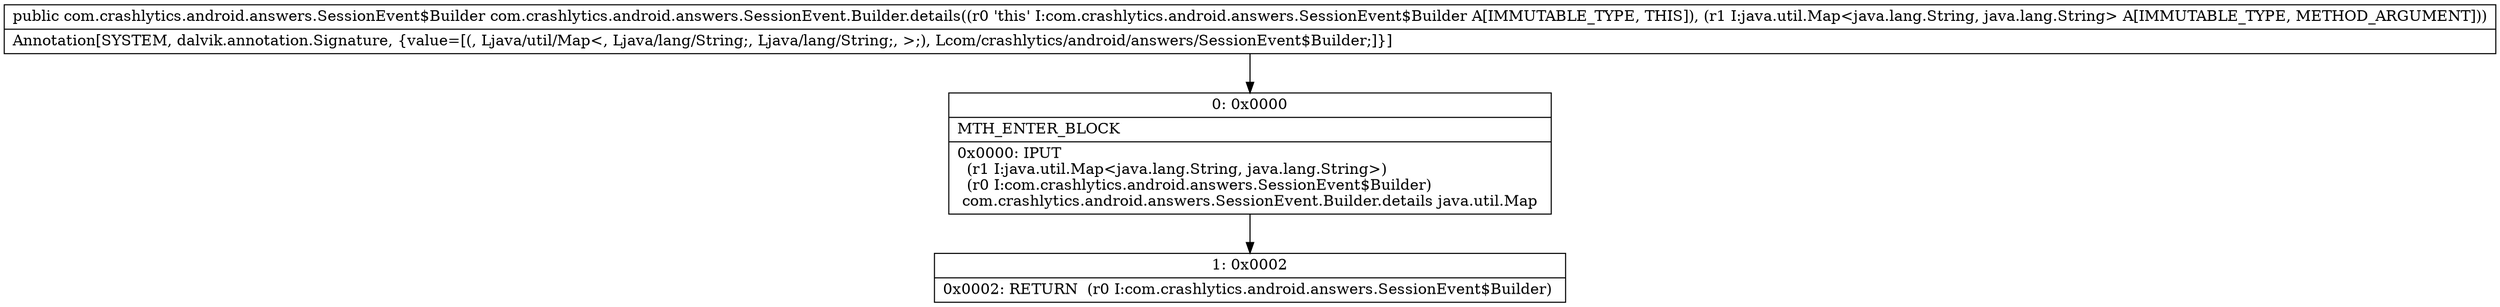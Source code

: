 digraph "CFG forcom.crashlytics.android.answers.SessionEvent.Builder.details(Ljava\/util\/Map;)Lcom\/crashlytics\/android\/answers\/SessionEvent$Builder;" {
Node_0 [shape=record,label="{0\:\ 0x0000|MTH_ENTER_BLOCK\l|0x0000: IPUT  \l  (r1 I:java.util.Map\<java.lang.String, java.lang.String\>)\l  (r0 I:com.crashlytics.android.answers.SessionEvent$Builder)\l com.crashlytics.android.answers.SessionEvent.Builder.details java.util.Map \l}"];
Node_1 [shape=record,label="{1\:\ 0x0002|0x0002: RETURN  (r0 I:com.crashlytics.android.answers.SessionEvent$Builder) \l}"];
MethodNode[shape=record,label="{public com.crashlytics.android.answers.SessionEvent$Builder com.crashlytics.android.answers.SessionEvent.Builder.details((r0 'this' I:com.crashlytics.android.answers.SessionEvent$Builder A[IMMUTABLE_TYPE, THIS]), (r1 I:java.util.Map\<java.lang.String, java.lang.String\> A[IMMUTABLE_TYPE, METHOD_ARGUMENT]))  | Annotation[SYSTEM, dalvik.annotation.Signature, \{value=[(, Ljava\/util\/Map\<, Ljava\/lang\/String;, Ljava\/lang\/String;, \>;), Lcom\/crashlytics\/android\/answers\/SessionEvent$Builder;]\}]\l}"];
MethodNode -> Node_0;
Node_0 -> Node_1;
}

